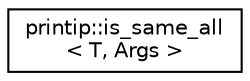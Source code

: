 digraph "Graphical Class Hierarchy"
{
  edge [fontname="Helvetica",fontsize="10",labelfontname="Helvetica",labelfontsize="10"];
  node [fontname="Helvetica",fontsize="10",shape=record];
  rankdir="LR";
  Node1 [label="printip::is_same_all\l\< T, Args \>",height=0.2,width=0.4,color="black", fillcolor="white", style="filled",URL="$structprintip_1_1is__same__all.html"];
}
